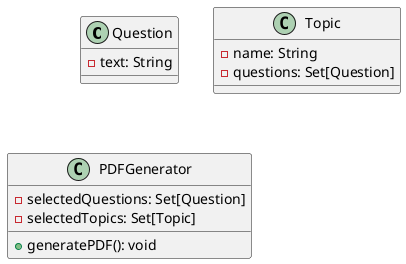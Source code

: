 @startuml
class Question {
  - text: String
}

class Topic {
  - name: String
  - questions: Set[Question]
}

class PDFGenerator {
  - selectedQuestions: Set[Question]
  - selectedTopics: Set[Topic]

  + generatePDF(): void
}
@enduml